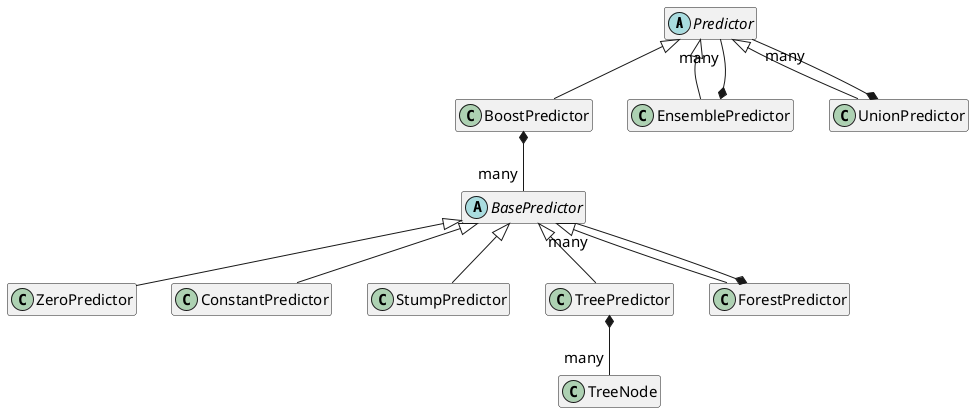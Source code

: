 @startuml

hide members
skinparam defaultFontSize 15


abstract Predictor
class BoostPredictor
class EnsemblePredictor
class UnionPredictor

Predictor <|-- BoostPredictor
Predictor <|-- EnsemblePredictor
Predictor <|-- UnionPredictor

EnsemblePredictor *-- "many" Predictor
UnionPredictor *-- "many" Predictor


abstract BasePredictor
class ZeroPredictor
class ConstantPredictor
class StumpPredictor
class TreePredictor
class ForestPredictor
class TreeNode

BasePredictor <|-- ZeroPredictor
BasePredictor <|-- ConstantPredictor
BasePredictor <|-- StumpPredictor
BasePredictor <|-- TreePredictor
BasePredictor <|-- ForestPredictor

ForestPredictor *-- "many" BasePredictor

BoostPredictor *-- "many" BasePredictor

TreePredictor *-- "many" TreeNode


@enduml
